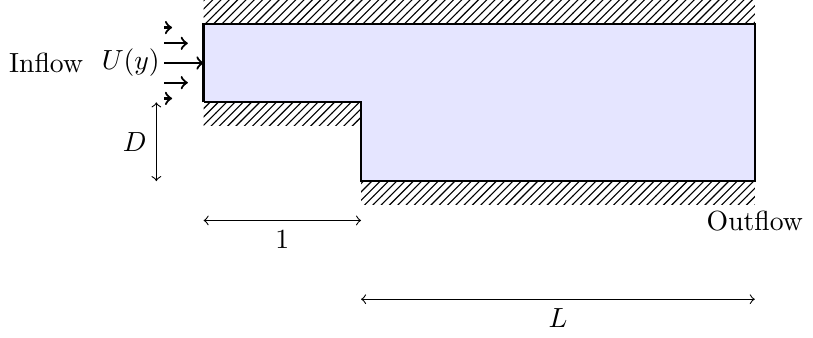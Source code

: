 \documentclass{standalone}
\usepackage{tikz}
\usepackage{xcolor}
\usetikzlibrary{patterns}

\definecolor{mycolor}{HTML}{e5e5ff}

\begin{document}
\begin{tikzpicture}
  % Draw the geometry and fill the step with color
  \draw[thick, fill=mycolor] (-2, 1) -- (-2, 2) -- (5, 2) -- (5, 0) -- (0, 0) -- (0, 1) -- (-2, 1);

  \fill[pattern=north east lines] (-2,2) rectangle ++(7,0.3); 
  \fill[pattern=north east lines] (-2,1) rectangle ++(2,-0.3);
  \fill[pattern=north east lines] (0,0) rectangle ++(5,-0.3);
  % Draw the inflow/outflow labels
  \node at (-4, 1.5) {Inflow};
  \node at (5, -0.5) {Outflow};

  % Draw the dimensions
  \draw[<->] (-2, -0.5) -- (0, -0.5) node[midway, below] {1};
  \draw[<->] (0, -1.5) -- (5, -1.5) node[midway, below] {$L$};
  \draw[<->] (-2.6, 0) -- (-2.6, 1) node[midway, left] {$D$};

    % Add velocity profile arrow
  \draw[->, thick] (-2.5, 1.5) -- (-2, 1.5) node[midway,left] {$U(y) \,\,\,$};
  \draw[->, thick] (-2.5, 1.25) -- (-2.2, 1.25) node[midway,left] {};
  \draw[->, thick] (-2.5, 1.75) -- (-2.2, 1.75) node[midway,left] {};
  \draw[->, thick] (-2.5, 1.05) -- (-2.4, 1.05) node[midway,left] {};
  \draw[->, thick] (-2.5, 1.95) -- (-2.4, 1.95) node[midway,left] {};

\end{tikzpicture}
\end{document}
